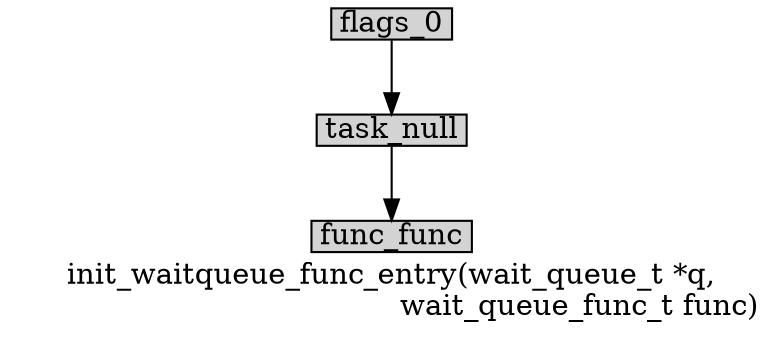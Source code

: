 digraph init_waitqueue_func_entry{
        label="init_waitqueue_func_entry(wait_queue_t *q,
					wait_queue_func_t func)";
        size="10,18";
        ratio=filled;
        
		node[style=filled, shape = box, margin="0.05,0.005",height="0.1",width="0.1"];

		flags_0;
		task_null;
		func_func;

		flags_0 -> task_null;
		task_null -> func_func;
		}
